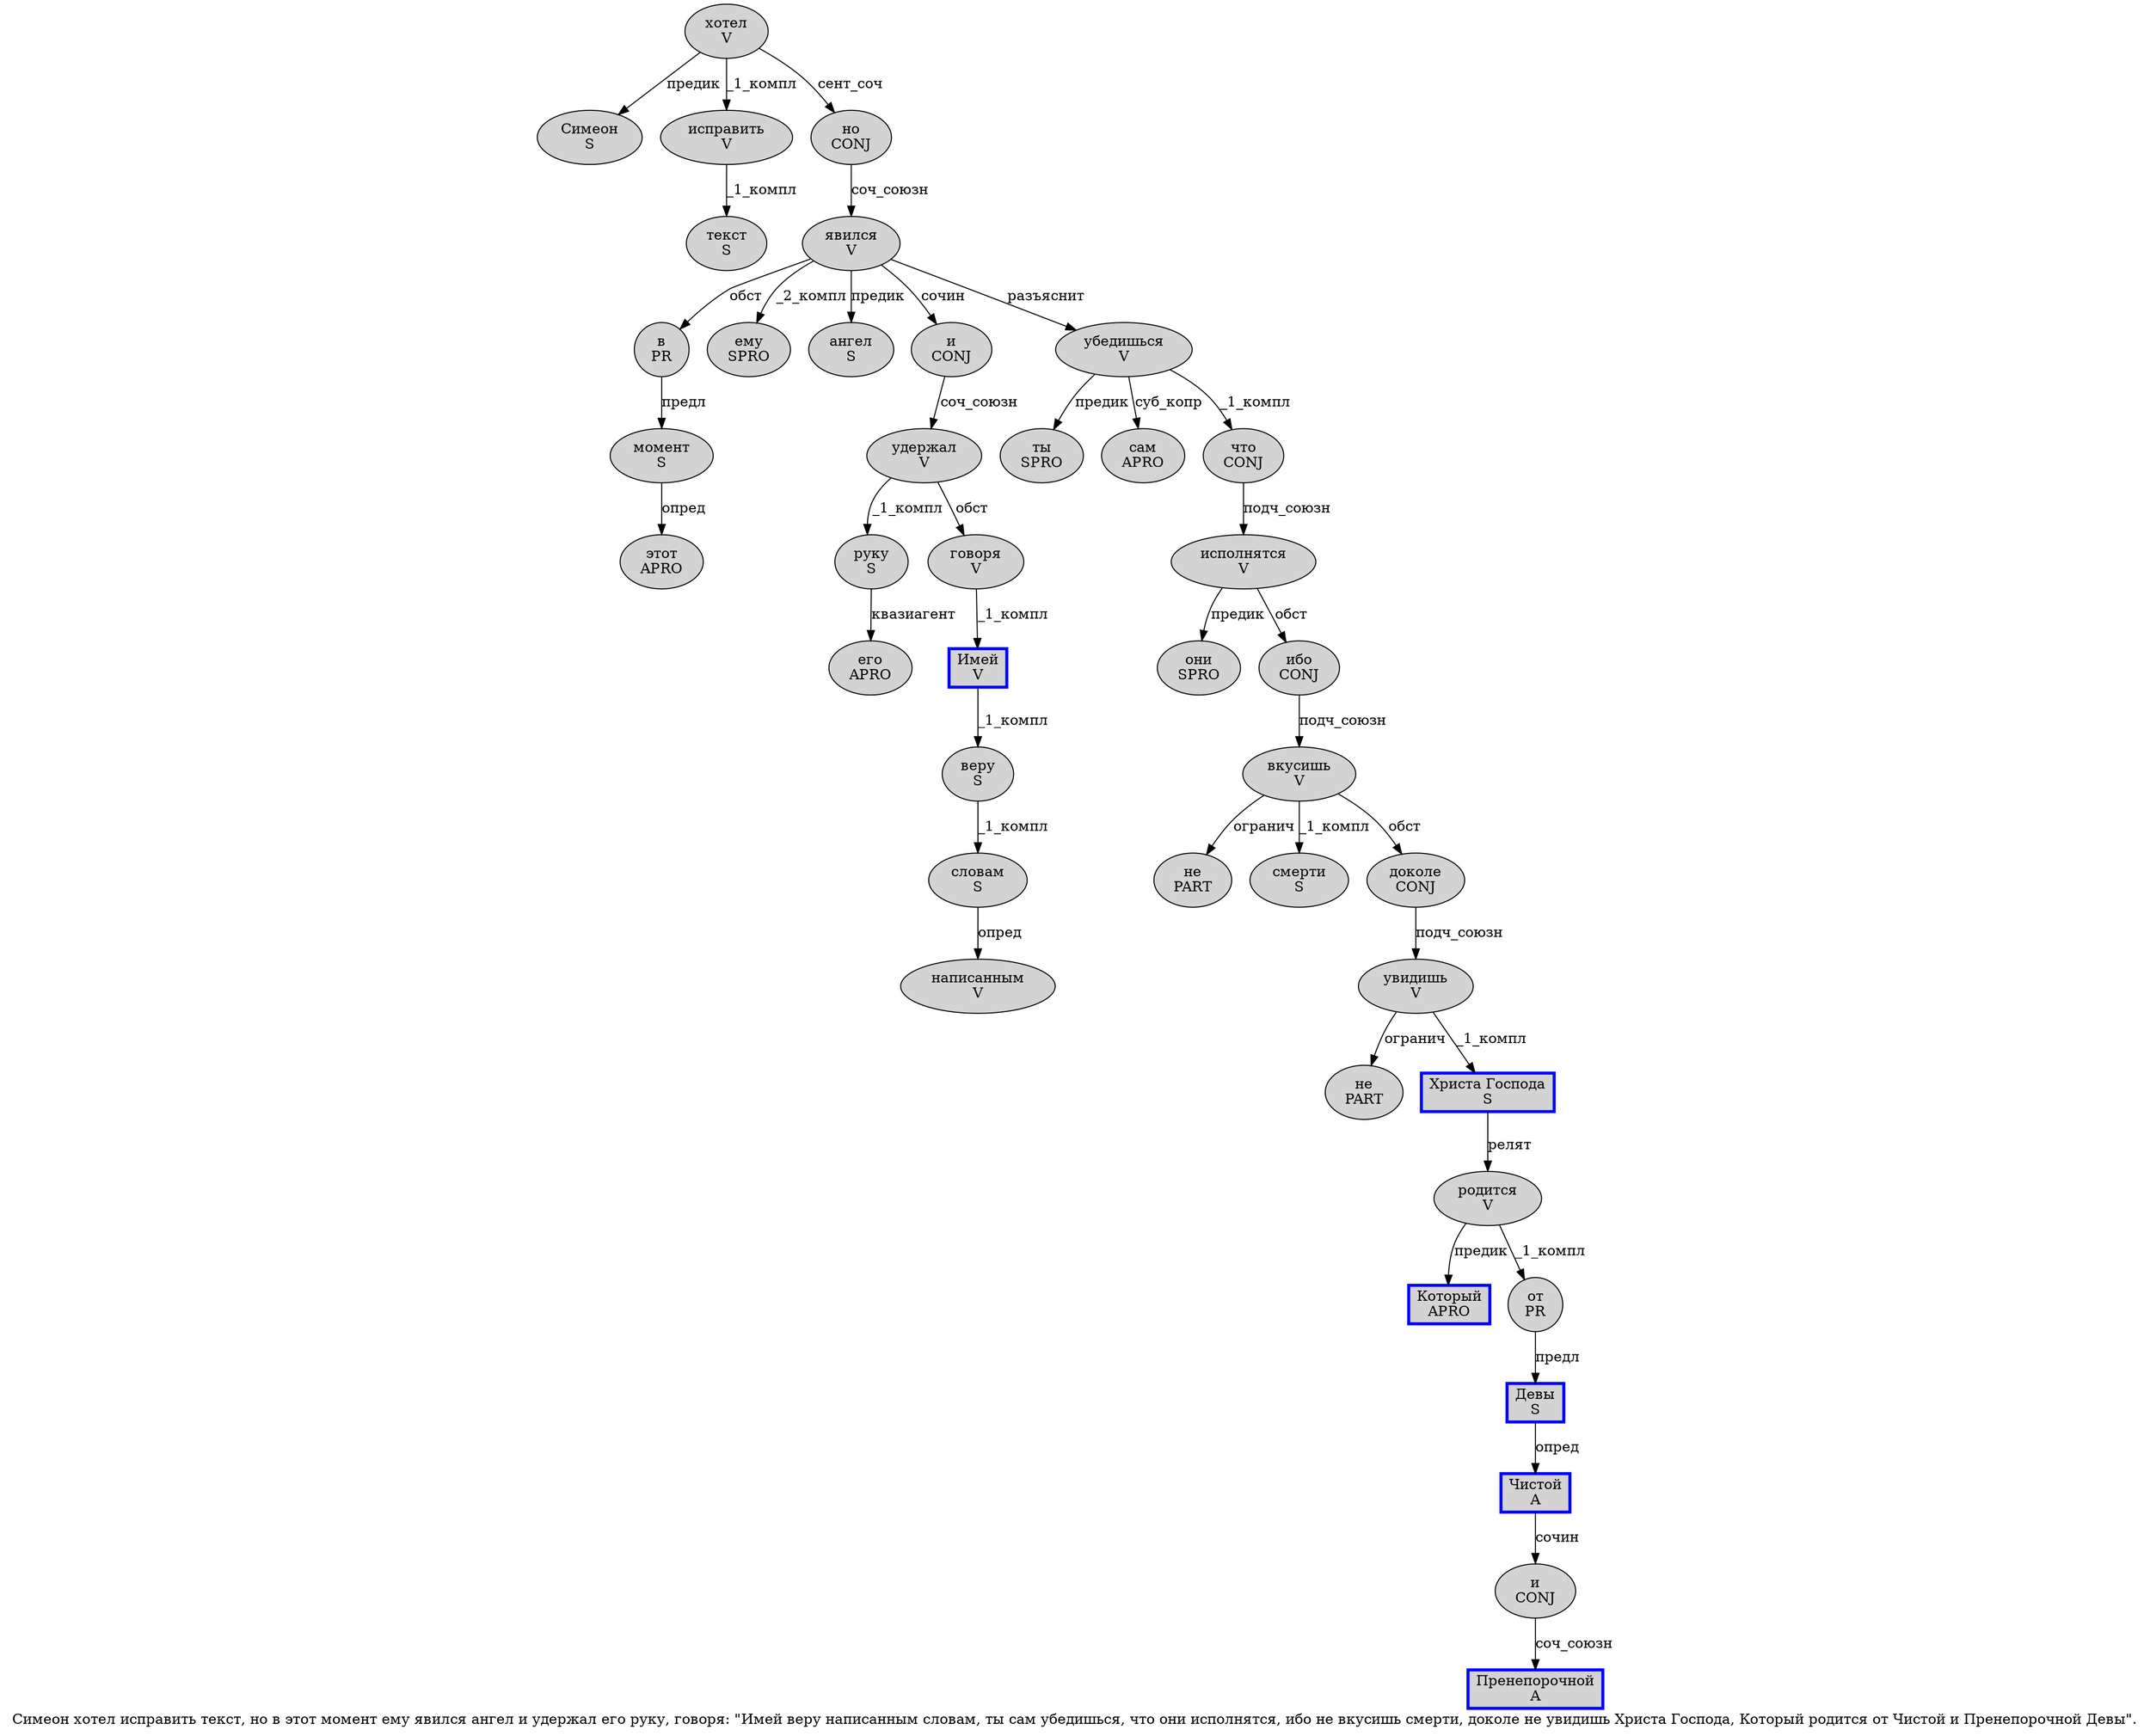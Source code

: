digraph SENTENCE_539 {
	graph [label="Симеон хотел исправить текст, но в этот момент ему явился ангел и удержал его руку, говоря: \"Имей веру написанным словам, ты сам убедишься, что они исполнятся, ибо не вкусишь смерти, доколе не увидишь Христа Господа, Который родится от Чистой и Пренепорочной Девы\"."]
	node [style=filled]
		0 [label="Симеон
S" color="" fillcolor=lightgray penwidth=1 shape=ellipse]
		1 [label="хотел
V" color="" fillcolor=lightgray penwidth=1 shape=ellipse]
		2 [label="исправить
V" color="" fillcolor=lightgray penwidth=1 shape=ellipse]
		3 [label="текст
S" color="" fillcolor=lightgray penwidth=1 shape=ellipse]
		5 [label="но
CONJ" color="" fillcolor=lightgray penwidth=1 shape=ellipse]
		6 [label="в
PR" color="" fillcolor=lightgray penwidth=1 shape=ellipse]
		7 [label="этот
APRO" color="" fillcolor=lightgray penwidth=1 shape=ellipse]
		8 [label="момент
S" color="" fillcolor=lightgray penwidth=1 shape=ellipse]
		9 [label="ему
SPRO" color="" fillcolor=lightgray penwidth=1 shape=ellipse]
		10 [label="явился
V" color="" fillcolor=lightgray penwidth=1 shape=ellipse]
		11 [label="ангел
S" color="" fillcolor=lightgray penwidth=1 shape=ellipse]
		12 [label="и
CONJ" color="" fillcolor=lightgray penwidth=1 shape=ellipse]
		13 [label="удержал
V" color="" fillcolor=lightgray penwidth=1 shape=ellipse]
		14 [label="его
APRO" color="" fillcolor=lightgray penwidth=1 shape=ellipse]
		15 [label="руку
S" color="" fillcolor=lightgray penwidth=1 shape=ellipse]
		17 [label="говоря
V" color="" fillcolor=lightgray penwidth=1 shape=ellipse]
		20 [label="Имей
V" color=blue fillcolor=lightgray penwidth=3 shape=box]
		21 [label="веру
S" color="" fillcolor=lightgray penwidth=1 shape=ellipse]
		22 [label="написанным
V" color="" fillcolor=lightgray penwidth=1 shape=ellipse]
		23 [label="словам
S" color="" fillcolor=lightgray penwidth=1 shape=ellipse]
		25 [label="ты
SPRO" color="" fillcolor=lightgray penwidth=1 shape=ellipse]
		26 [label="сам
APRO" color="" fillcolor=lightgray penwidth=1 shape=ellipse]
		27 [label="убедишься
V" color="" fillcolor=lightgray penwidth=1 shape=ellipse]
		29 [label="что
CONJ" color="" fillcolor=lightgray penwidth=1 shape=ellipse]
		30 [label="они
SPRO" color="" fillcolor=lightgray penwidth=1 shape=ellipse]
		31 [label="исполнятся
V" color="" fillcolor=lightgray penwidth=1 shape=ellipse]
		33 [label="ибо
CONJ" color="" fillcolor=lightgray penwidth=1 shape=ellipse]
		34 [label="не
PART" color="" fillcolor=lightgray penwidth=1 shape=ellipse]
		35 [label="вкусишь
V" color="" fillcolor=lightgray penwidth=1 shape=ellipse]
		36 [label="смерти
S" color="" fillcolor=lightgray penwidth=1 shape=ellipse]
		38 [label="доколе
CONJ" color="" fillcolor=lightgray penwidth=1 shape=ellipse]
		39 [label="не
PART" color="" fillcolor=lightgray penwidth=1 shape=ellipse]
		40 [label="увидишь
V" color="" fillcolor=lightgray penwidth=1 shape=ellipse]
		41 [label="Христа Господа
S" color=blue fillcolor=lightgray penwidth=3 shape=box]
		43 [label="Который
APRO" color=blue fillcolor=lightgray penwidth=3 shape=box]
		44 [label="родится
V" color="" fillcolor=lightgray penwidth=1 shape=ellipse]
		45 [label="от
PR" color="" fillcolor=lightgray penwidth=1 shape=ellipse]
		46 [label="Чистой
A" color=blue fillcolor=lightgray penwidth=3 shape=box]
		47 [label="и
CONJ" color="" fillcolor=lightgray penwidth=1 shape=ellipse]
		48 [label="Пренепорочной
A" color=blue fillcolor=lightgray penwidth=3 shape=box]
		49 [label="Девы
S" color=blue fillcolor=lightgray penwidth=3 shape=box]
			6 -> 8 [label="предл"]
			38 -> 40 [label="подч_союзн"]
			23 -> 22 [label="опред"]
			29 -> 31 [label="подч_союзн"]
			20 -> 21 [label="_1_компл"]
			27 -> 25 [label="предик"]
			27 -> 26 [label="суб_копр"]
			27 -> 29 [label="_1_компл"]
			10 -> 6 [label="обст"]
			10 -> 9 [label="_2_компл"]
			10 -> 11 [label="предик"]
			10 -> 12 [label="сочин"]
			10 -> 27 [label="разъяснит"]
			41 -> 44 [label="релят"]
			35 -> 34 [label="огранич"]
			35 -> 36 [label="_1_компл"]
			35 -> 38 [label="обст"]
			13 -> 15 [label="_1_компл"]
			13 -> 17 [label="обст"]
			15 -> 14 [label="квазиагент"]
			45 -> 49 [label="предл"]
			17 -> 20 [label="_1_компл"]
			12 -> 13 [label="соч_союзн"]
			5 -> 10 [label="соч_союзн"]
			31 -> 30 [label="предик"]
			31 -> 33 [label="обст"]
			40 -> 39 [label="огранич"]
			40 -> 41 [label="_1_компл"]
			33 -> 35 [label="подч_союзн"]
			8 -> 7 [label="опред"]
			49 -> 46 [label="опред"]
			44 -> 43 [label="предик"]
			44 -> 45 [label="_1_компл"]
			1 -> 0 [label="предик"]
			1 -> 2 [label="_1_компл"]
			1 -> 5 [label="сент_соч"]
			46 -> 47 [label="сочин"]
			21 -> 23 [label="_1_компл"]
			2 -> 3 [label="_1_компл"]
			47 -> 48 [label="соч_союзн"]
}
